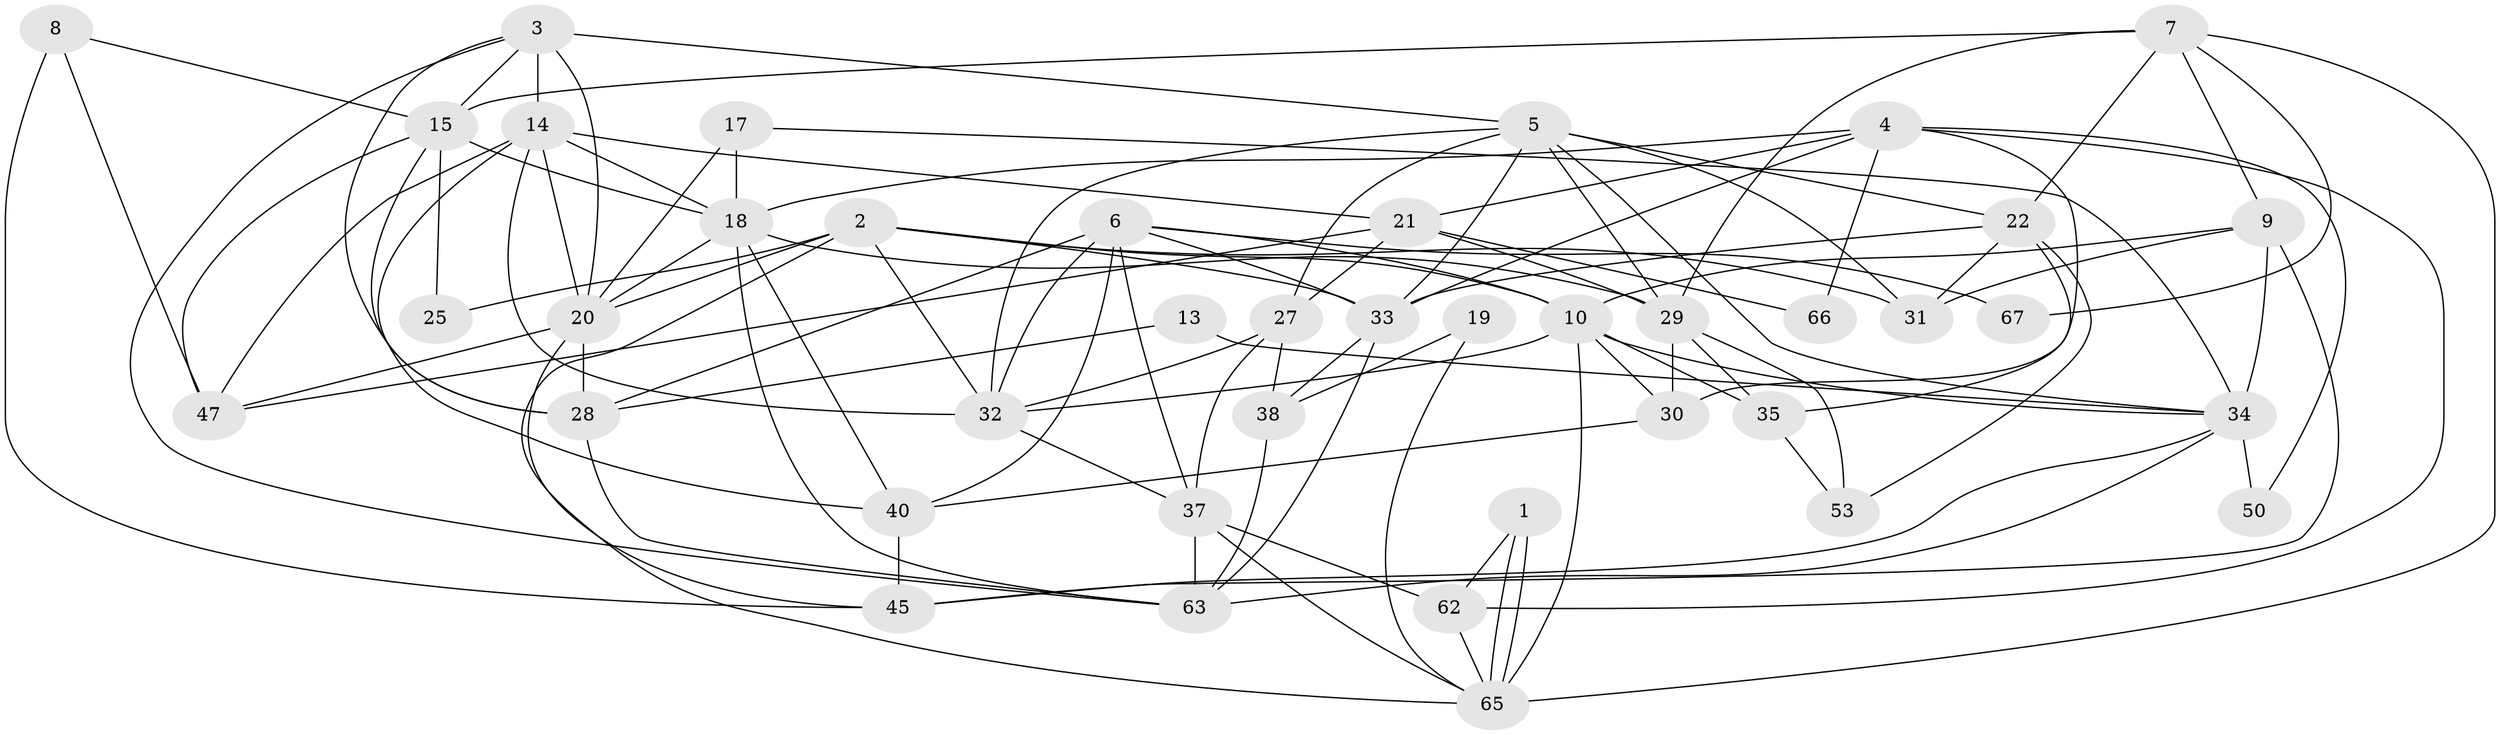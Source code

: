 // Generated by graph-tools (version 1.1) at 2025/23/03/03/25 07:23:56]
// undirected, 41 vertices, 108 edges
graph export_dot {
graph [start="1"]
  node [color=gray90,style=filled];
  1;
  2 [super="+71"];
  3 [super="+16"];
  4 [super="+59"];
  5 [super="+58"];
  6 [super="+11"];
  7 [super="+57"];
  8;
  9 [super="+56"];
  10 [super="+12"];
  13;
  14 [super="+39"];
  15 [super="+24"];
  17 [super="+26"];
  18 [super="+60"];
  19;
  20 [super="+43"];
  21 [super="+70"];
  22 [super="+23"];
  25;
  27 [super="+49"];
  28 [super="+44"];
  29 [super="+42"];
  30 [super="+61"];
  31 [super="+54"];
  32 [super="+36"];
  33 [super="+51"];
  34 [super="+68"];
  35;
  37 [super="+41"];
  38 [super="+52"];
  40 [super="+46"];
  45 [super="+55"];
  47 [super="+48"];
  50;
  53;
  62;
  63 [super="+64"];
  65 [super="+69"];
  66;
  67;
  1 -- 62;
  1 -- 65;
  1 -- 65;
  2 -- 33;
  2 -- 25;
  2 -- 32;
  2 -- 65;
  2 -- 20;
  2 -- 31;
  2 -- 10;
  3 -- 5;
  3 -- 14 [weight=2];
  3 -- 20;
  3 -- 28;
  3 -- 63;
  3 -- 15;
  4 -- 50;
  4 -- 62;
  4 -- 66;
  4 -- 18;
  4 -- 21;
  4 -- 33 [weight=2];
  4 -- 30;
  5 -- 32;
  5 -- 22;
  5 -- 27;
  5 -- 31;
  5 -- 33;
  5 -- 29;
  5 -- 34;
  6 -- 28;
  6 -- 32;
  6 -- 37;
  6 -- 67;
  6 -- 33;
  6 -- 10;
  6 -- 40;
  7 -- 29;
  7 -- 67;
  7 -- 15;
  7 -- 65;
  7 -- 9;
  7 -- 22;
  8 -- 47;
  8 -- 15;
  8 -- 45;
  9 -- 10 [weight=2];
  9 -- 34;
  9 -- 31;
  9 -- 45;
  10 -- 34;
  10 -- 30;
  10 -- 32;
  10 -- 65;
  10 -- 35;
  13 -- 34;
  13 -- 28;
  14 -- 32;
  14 -- 40;
  14 -- 18;
  14 -- 20 [weight=2];
  14 -- 47;
  14 -- 21;
  15 -- 18;
  15 -- 25;
  15 -- 28;
  15 -- 47;
  17 -- 20;
  17 -- 18;
  17 -- 34;
  18 -- 20;
  18 -- 40;
  18 -- 29;
  18 -- 63;
  19 -- 65;
  19 -- 38;
  20 -- 47;
  20 -- 28;
  20 -- 45;
  21 -- 47;
  21 -- 66;
  21 -- 29;
  21 -- 27;
  22 -- 31;
  22 -- 35;
  22 -- 53;
  22 -- 33;
  27 -- 37;
  27 -- 32;
  27 -- 38;
  28 -- 63;
  29 -- 35;
  29 -- 53;
  29 -- 30;
  30 -- 40;
  32 -- 37;
  33 -- 38;
  33 -- 63;
  34 -- 63;
  34 -- 50;
  34 -- 45;
  35 -- 53;
  37 -- 65;
  37 -- 62;
  37 -- 63;
  38 -- 63;
  40 -- 45;
  62 -- 65;
}
